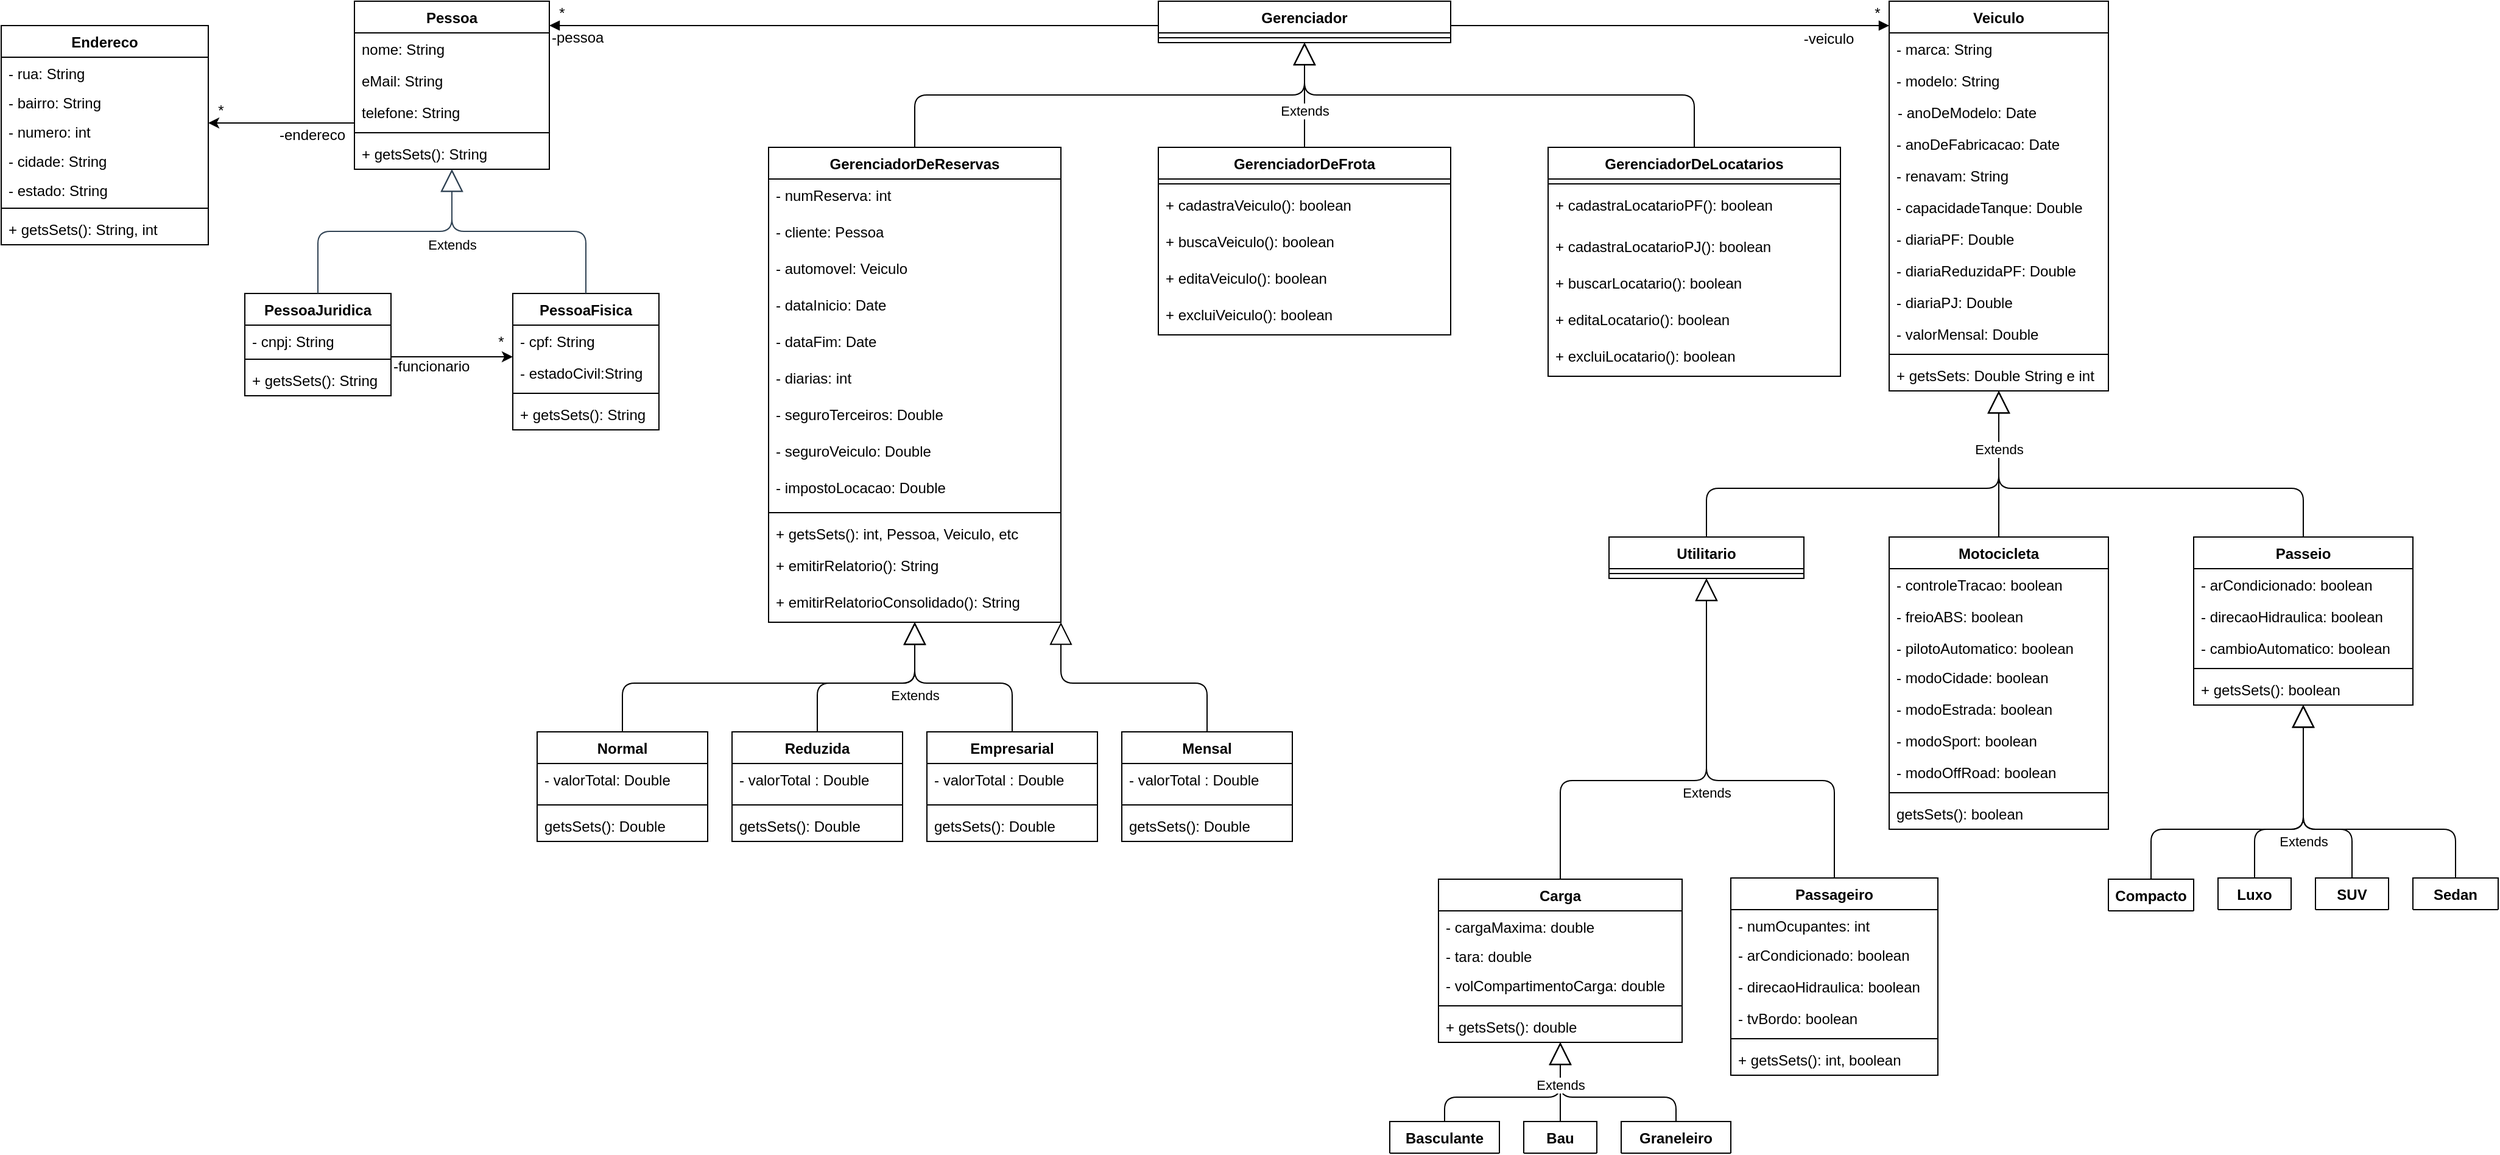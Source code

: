 <mxfile version="17.1.2" type="device"><diagram id="nnaiT76Js4beQE6BB0DB" name="Classes"><mxGraphModel dx="620" dy="867" grid="1" gridSize="10" guides="0" tooltips="1" connect="0" arrows="1" fold="1" page="1" pageScale="1" pageWidth="827" pageHeight="1169" background="none" math="0" shadow="0"><root><mxCell id="0s6im5kLa82wFWgoYyKw-0"/><mxCell id="0s6im5kLa82wFWgoYyKw-1" parent="0s6im5kLa82wFWgoYyKw-0"/><mxCell id="mThWyXauUX6SXv_BF6WW-162" value="Motocicleta" style="swimlane;fontStyle=1;align=center;verticalAlign=top;childLayout=stackLayout;horizontal=1;startSize=26;horizontalStack=0;resizeParent=1;resizeParentMax=0;resizeLast=0;collapsible=1;marginBottom=0;rounded=0;swimlaneFillColor=#FFFFFF;" vertex="1" parent="0s6im5kLa82wFWgoYyKw-1"><mxGeometry x="2960" y="1120" width="180" height="240" as="geometry"/></mxCell><mxCell id="mThWyXauUX6SXv_BF6WW-163" value="- controleTracao: boolean" style="text;strokeColor=none;fillColor=none;align=left;verticalAlign=top;spacingLeft=4;spacingRight=4;overflow=hidden;rotatable=0;points=[[0,0.5],[1,0.5]];portConstraint=eastwest;rounded=0;swimlaneFillColor=#FFFFFF;" vertex="1" parent="mThWyXauUX6SXv_BF6WW-162"><mxGeometry y="26" width="180" height="26" as="geometry"/></mxCell><mxCell id="mThWyXauUX6SXv_BF6WW-164" value="- freioABS: boolean" style="text;strokeColor=none;fillColor=none;align=left;verticalAlign=top;spacingLeft=4;spacingRight=4;overflow=hidden;rotatable=0;points=[[0,0.5],[1,0.5]];portConstraint=eastwest;rounded=0;labelBackgroundColor=none;" vertex="1" parent="mThWyXauUX6SXv_BF6WW-162"><mxGeometry y="52" width="180" height="26" as="geometry"/></mxCell><mxCell id="mThWyXauUX6SXv_BF6WW-165" value="- pilotoAutomatico: boolean" style="text;strokeColor=none;fillColor=none;align=left;verticalAlign=top;spacingLeft=4;spacingRight=4;overflow=hidden;rotatable=0;points=[[0,0.5],[1,0.5]];portConstraint=eastwest;rounded=0;" vertex="1" parent="mThWyXauUX6SXv_BF6WW-162"><mxGeometry y="78" width="180" height="24" as="geometry"/></mxCell><mxCell id="mThWyXauUX6SXv_BF6WW-166" value="- modoCidade: boolean" style="text;strokeColor=none;fillColor=none;align=left;verticalAlign=top;spacingLeft=4;spacingRight=4;overflow=hidden;rotatable=0;points=[[0,0.5],[1,0.5]];portConstraint=eastwest;rounded=0;" vertex="1" parent="mThWyXauUX6SXv_BF6WW-162"><mxGeometry y="102" width="180" height="26" as="geometry"/></mxCell><mxCell id="mThWyXauUX6SXv_BF6WW-167" value="- modoEstrada: boolean" style="text;strokeColor=none;fillColor=none;align=left;verticalAlign=top;spacingLeft=4;spacingRight=4;overflow=hidden;rotatable=0;points=[[0,0.5],[1,0.5]];portConstraint=eastwest;rounded=0;" vertex="1" parent="mThWyXauUX6SXv_BF6WW-162"><mxGeometry y="128" width="180" height="26" as="geometry"/></mxCell><mxCell id="mThWyXauUX6SXv_BF6WW-168" value="- modoSport: boolean" style="text;strokeColor=none;fillColor=none;align=left;verticalAlign=top;spacingLeft=4;spacingRight=4;overflow=hidden;rotatable=0;points=[[0,0.5],[1,0.5]];portConstraint=eastwest;rounded=0;" vertex="1" parent="mThWyXauUX6SXv_BF6WW-162"><mxGeometry y="154" width="180" height="26" as="geometry"/></mxCell><mxCell id="mThWyXauUX6SXv_BF6WW-169" value="- modoOffRoad: boolean" style="text;strokeColor=none;fillColor=none;align=left;verticalAlign=top;spacingLeft=4;spacingRight=4;overflow=hidden;rotatable=0;points=[[0,0.5],[1,0.5]];portConstraint=eastwest;rounded=0;" vertex="1" parent="mThWyXauUX6SXv_BF6WW-162"><mxGeometry y="180" width="180" height="26" as="geometry"/></mxCell><mxCell id="mThWyXauUX6SXv_BF6WW-170" value="" style="line;strokeWidth=1;fillColor=none;align=left;verticalAlign=middle;spacingTop=-1;spacingLeft=3;spacingRight=3;rotatable=0;labelPosition=right;points=[];portConstraint=eastwest;rounded=0;" vertex="1" parent="mThWyXauUX6SXv_BF6WW-162"><mxGeometry y="206" width="180" height="8" as="geometry"/></mxCell><mxCell id="mThWyXauUX6SXv_BF6WW-171" value="getsSets(): boolean&#xA;" style="text;strokeColor=none;fillColor=none;align=left;verticalAlign=top;spacingLeft=4;spacingRight=4;overflow=hidden;rotatable=0;points=[[0,0.5],[1,0.5]];portConstraint=eastwest;rounded=0;" vertex="1" parent="mThWyXauUX6SXv_BF6WW-162"><mxGeometry y="214" width="180" height="26" as="geometry"/></mxCell><mxCell id="mThWyXauUX6SXv_BF6WW-172" value="Passeio" style="swimlane;fontStyle=1;align=center;verticalAlign=top;childLayout=stackLayout;horizontal=1;startSize=26;horizontalStack=0;resizeParent=1;resizeParentMax=0;resizeLast=0;collapsible=1;marginBottom=0;rounded=0;swimlaneFillColor=#FFFFFF;" vertex="1" parent="0s6im5kLa82wFWgoYyKw-1"><mxGeometry x="3210" y="1120" width="180" height="138" as="geometry"/></mxCell><mxCell id="mThWyXauUX6SXv_BF6WW-174" value="- arCondicionado: boolean" style="text;strokeColor=none;fillColor=none;align=left;verticalAlign=top;spacingLeft=4;spacingRight=4;overflow=hidden;rotatable=0;points=[[0,0.5],[1,0.5]];portConstraint=eastwest;rounded=0;" vertex="1" parent="mThWyXauUX6SXv_BF6WW-172"><mxGeometry y="26" width="180" height="26" as="geometry"/></mxCell><mxCell id="mThWyXauUX6SXv_BF6WW-175" value="- direcaoHidraulica: boolean" style="text;strokeColor=none;fillColor=none;align=left;verticalAlign=top;spacingLeft=4;spacingRight=4;overflow=hidden;rotatable=0;points=[[0,0.5],[1,0.5]];portConstraint=eastwest;rounded=0;" vertex="1" parent="mThWyXauUX6SXv_BF6WW-172"><mxGeometry y="52" width="180" height="26" as="geometry"/></mxCell><mxCell id="mThWyXauUX6SXv_BF6WW-176" value="- cambioAutomatico: boolean" style="text;strokeColor=none;fillColor=none;align=left;verticalAlign=top;spacingLeft=4;spacingRight=4;overflow=hidden;rotatable=0;points=[[0,0.5],[1,0.5]];portConstraint=eastwest;rounded=0;" vertex="1" parent="mThWyXauUX6SXv_BF6WW-172"><mxGeometry y="78" width="180" height="26" as="geometry"/></mxCell><mxCell id="mThWyXauUX6SXv_BF6WW-177" value="" style="line;strokeWidth=1;fillColor=none;align=left;verticalAlign=middle;spacingTop=-1;spacingLeft=3;spacingRight=3;rotatable=0;labelPosition=right;points=[];portConstraint=eastwest;rounded=0;" vertex="1" parent="mThWyXauUX6SXv_BF6WW-172"><mxGeometry y="104" width="180" height="8" as="geometry"/></mxCell><mxCell id="mThWyXauUX6SXv_BF6WW-178" value="+ getsSets(): boolean" style="text;strokeColor=none;fillColor=none;align=left;verticalAlign=top;spacingLeft=4;spacingRight=4;overflow=hidden;rotatable=0;points=[[0,0.5],[1,0.5]];portConstraint=eastwest;rounded=0;" vertex="1" parent="mThWyXauUX6SXv_BF6WW-172"><mxGeometry y="112" width="180" height="26" as="geometry"/></mxCell><mxCell id="mThWyXauUX6SXv_BF6WW-179" value="Extends" style="endArrow=block;endSize=16;endFill=0;html=1;edgeStyle=elbowEdgeStyle;elbow=vertical;fontColor=none;noLabel=1;" edge="1" parent="0s6im5kLa82wFWgoYyKw-1" source="mThWyXauUX6SXv_BF6WW-172" target="mThWyXauUX6SXv_BF6WW-222"><mxGeometry y="-25" width="160" relative="1" as="geometry"><mxPoint x="3220" y="674" as="sourcePoint"/><mxPoint x="3235" y="1020" as="targetPoint"/><mxPoint as="offset"/><Array as="points"><mxPoint x="3050" y="1080"/><mxPoint x="3050" y="1160"/><mxPoint x="3170" y="1060"/></Array></mxGeometry></mxCell><mxCell id="mThWyXauUX6SXv_BF6WW-180" value="Utilitario" style="swimlane;fontStyle=1;align=center;verticalAlign=top;childLayout=stackLayout;horizontal=1;startSize=26;horizontalStack=0;resizeParent=1;resizeParentMax=0;resizeLast=0;collapsible=1;marginBottom=0;rounded=0;swimlaneFillColor=#FFFFFF;" vertex="1" parent="0s6im5kLa82wFWgoYyKw-1"><mxGeometry x="2730" y="1120" width="160" height="34" as="geometry"/></mxCell><mxCell id="mThWyXauUX6SXv_BF6WW-181" value="" style="line;strokeWidth=1;align=left;verticalAlign=middle;spacingTop=-1;spacingLeft=3;spacingRight=3;rotatable=0;labelPosition=right;points=[];portConstraint=eastwest;rounded=0;" vertex="1" parent="mThWyXauUX6SXv_BF6WW-180"><mxGeometry y="26" width="160" height="8" as="geometry"/></mxCell><mxCell id="mThWyXauUX6SXv_BF6WW-183" value="Extends" style="endArrow=block;endSize=16;endFill=0;html=1;rounded=1;edgeStyle=orthogonalEdgeStyle;fontColor=none;noLabel=1;" edge="1" parent="0s6im5kLa82wFWgoYyKw-1" source="mThWyXauUX6SXv_BF6WW-180" target="mThWyXauUX6SXv_BF6WW-222"><mxGeometry x="0.021" width="160" relative="1" as="geometry"><mxPoint x="2913.941" y="911" as="sourcePoint"/><mxPoint x="2905" y="1000" as="targetPoint"/><mxPoint x="-1" as="offset"/><Array as="points"><mxPoint x="2810" y="1080"/><mxPoint x="3050" y="1080"/></Array></mxGeometry></mxCell><mxCell id="mThWyXauUX6SXv_BF6WW-184" value="Extends" style="endArrow=block;endSize=16;endFill=0;html=1;rounded=1;edgeStyle=elbowEdgeStyle;elbow=vertical;" edge="1" parent="0s6im5kLa82wFWgoYyKw-1" source="mThWyXauUX6SXv_BF6WW-185" target="mThWyXauUX6SXv_BF6WW-180"><mxGeometry x="0.054" y="-10" width="160" relative="1" as="geometry"><mxPoint x="2956.965" y="1151" as="sourcePoint"/><mxPoint x="2927.535" y="1102" as="targetPoint"/><Array as="points"><mxPoint x="2810" y="1320"/></Array><mxPoint x="-10" y="10" as="offset"/></mxGeometry></mxCell><mxCell id="mThWyXauUX6SXv_BF6WW-185" value="Passageiro" style="swimlane;fontStyle=1;align=center;verticalAlign=top;childLayout=stackLayout;horizontal=1;startSize=26;horizontalStack=0;resizeParent=1;resizeParentMax=0;resizeLast=0;collapsible=1;marginBottom=0;rounded=0;swimlaneFillColor=default;" vertex="1" parent="0s6im5kLa82wFWgoYyKw-1"><mxGeometry x="2830" y="1400" width="170" height="162" as="geometry"/></mxCell><mxCell id="mThWyXauUX6SXv_BF6WW-186" value="- numOcupantes: int" style="text;align=left;verticalAlign=top;spacingLeft=4;spacingRight=4;overflow=hidden;rotatable=0;points=[[0,0.5],[1,0.5]];portConstraint=eastwest;rounded=0;" vertex="1" parent="mThWyXauUX6SXv_BF6WW-185"><mxGeometry y="26" width="170" height="24" as="geometry"/></mxCell><mxCell id="mThWyXauUX6SXv_BF6WW-187" value="- arCondicionado: boolean" style="text;align=left;verticalAlign=top;spacingLeft=4;spacingRight=4;overflow=hidden;rotatable=0;points=[[0,0.5],[1,0.5]];portConstraint=eastwest;rounded=0;" vertex="1" parent="mThWyXauUX6SXv_BF6WW-185"><mxGeometry y="50" width="170" height="26" as="geometry"/></mxCell><mxCell id="mThWyXauUX6SXv_BF6WW-188" value="- direcaoHidraulica: boolean" style="text;align=left;verticalAlign=top;spacingLeft=4;spacingRight=4;overflow=hidden;rotatable=0;points=[[0,0.5],[1,0.5]];portConstraint=eastwest;rounded=0;" vertex="1" parent="mThWyXauUX6SXv_BF6WW-185"><mxGeometry y="76" width="170" height="26" as="geometry"/></mxCell><mxCell id="mThWyXauUX6SXv_BF6WW-189" value="- tvBordo: boolean" style="text;align=left;verticalAlign=top;spacingLeft=4;spacingRight=4;overflow=hidden;rotatable=0;points=[[0,0.5],[1,0.5]];portConstraint=eastwest;container=0;rounded=0;" vertex="1" parent="mThWyXauUX6SXv_BF6WW-185"><mxGeometry y="102" width="170" height="26" as="geometry"/></mxCell><mxCell id="mThWyXauUX6SXv_BF6WW-190" value="" style="line;strokeWidth=1;align=left;verticalAlign=middle;spacingTop=-1;spacingLeft=3;spacingRight=3;rotatable=0;labelPosition=right;points=[];portConstraint=eastwest;rounded=0;" vertex="1" parent="mThWyXauUX6SXv_BF6WW-185"><mxGeometry y="128" width="170" height="8" as="geometry"/></mxCell><mxCell id="mThWyXauUX6SXv_BF6WW-191" value="+ getsSets(): int, boolean&#xA;" style="text;strokeColor=none;fillColor=none;align=left;verticalAlign=top;spacingLeft=4;spacingRight=4;overflow=hidden;rotatable=0;points=[[0,0.5],[1,0.5]];portConstraint=eastwest;rounded=0;" vertex="1" parent="mThWyXauUX6SXv_BF6WW-185"><mxGeometry y="136" width="170" height="26" as="geometry"/></mxCell><mxCell id="mThWyXauUX6SXv_BF6WW-192" value="Carga" style="swimlane;fontStyle=1;align=center;verticalAlign=top;childLayout=stackLayout;horizontal=1;startSize=26;horizontalStack=0;resizeParent=1;resizeParentMax=0;resizeLast=0;collapsible=1;marginBottom=0;rounded=0;swimlaneFillColor=default;" vertex="1" parent="0s6im5kLa82wFWgoYyKw-1"><mxGeometry x="2590" y="1401" width="200" height="134" as="geometry"/></mxCell><mxCell id="mThWyXauUX6SXv_BF6WW-193" value="- cargaMaxima: double" style="text;align=left;verticalAlign=top;spacingLeft=4;spacingRight=4;overflow=hidden;rotatable=0;points=[[0,0.5],[1,0.5]];portConstraint=eastwest;rounded=0;" vertex="1" parent="mThWyXauUX6SXv_BF6WW-192"><mxGeometry y="26" width="200" height="24" as="geometry"/></mxCell><mxCell id="mThWyXauUX6SXv_BF6WW-194" value="- tara: double" style="text;align=left;verticalAlign=top;spacingLeft=4;spacingRight=4;overflow=hidden;rotatable=0;points=[[0,0.5],[1,0.5]];portConstraint=eastwest;rounded=0;" vertex="1" parent="mThWyXauUX6SXv_BF6WW-192"><mxGeometry y="50" width="200" height="24" as="geometry"/></mxCell><mxCell id="mThWyXauUX6SXv_BF6WW-195" value="- volCompartimentoCarga: double" style="text;align=left;verticalAlign=top;spacingLeft=4;spacingRight=4;overflow=hidden;rotatable=0;points=[[0,0.5],[1,0.5]];portConstraint=eastwest;rounded=0;" vertex="1" parent="mThWyXauUX6SXv_BF6WW-192"><mxGeometry y="74" width="200" height="26" as="geometry"/></mxCell><mxCell id="mThWyXauUX6SXv_BF6WW-196" value="" style="line;strokeWidth=1;align=left;verticalAlign=middle;spacingTop=-1;spacingLeft=3;spacingRight=3;rotatable=0;labelPosition=right;points=[];portConstraint=eastwest;rounded=0;" vertex="1" parent="mThWyXauUX6SXv_BF6WW-192"><mxGeometry y="100" width="200" height="8" as="geometry"/></mxCell><mxCell id="mThWyXauUX6SXv_BF6WW-197" value="+ getsSets(): double" style="text;strokeColor=none;fillColor=none;align=left;verticalAlign=top;spacingLeft=4;spacingRight=4;overflow=hidden;rotatable=0;points=[[0,0.5],[1,0.5]];portConstraint=eastwest;rounded=0;" vertex="1" parent="mThWyXauUX6SXv_BF6WW-192"><mxGeometry y="108" width="200" height="26" as="geometry"/></mxCell><mxCell id="mThWyXauUX6SXv_BF6WW-198" value="Extends" style="endArrow=block;endSize=16;endFill=0;html=1;rounded=1;edgeStyle=orthogonalEdgeStyle;" edge="1" parent="0s6im5kLa82wFWgoYyKw-1" source="mThWyXauUX6SXv_BF6WW-162" target="mThWyXauUX6SXv_BF6WW-222"><mxGeometry x="0.2" width="160" relative="1" as="geometry"><mxPoint x="3050" y="1110" as="sourcePoint"/><mxPoint x="3235" y="1020" as="targetPoint"/><mxPoint as="offset"/><Array as="points"/></mxGeometry></mxCell><mxCell id="mThWyXauUX6SXv_BF6WW-199" value="Extends" style="endArrow=block;endSize=16;endFill=0;html=1;rounded=1;edgeStyle=elbowEdgeStyle;elbow=vertical;jumpStyle=none;fontColor=none;noLabel=1;" edge="1" parent="0s6im5kLa82wFWgoYyKw-1" source="mThWyXauUX6SXv_BF6WW-192" target="mThWyXauUX6SXv_BF6WW-180"><mxGeometry x="-0.274" width="160" relative="1" as="geometry"><mxPoint x="2820" y="1370" as="sourcePoint"/><mxPoint x="2915" y="1194" as="targetPoint"/><Array as="points"><mxPoint x="2810" y="1320"/></Array><mxPoint as="offset"/></mxGeometry></mxCell><mxCell id="mThWyXauUX6SXv_BF6WW-200" value="Luxo" style="swimlane;fontStyle=1;align=center;verticalAlign=top;childLayout=stackLayout;horizontal=1;startSize=26;horizontalStack=0;resizeParent=1;resizeParentMax=0;resizeLast=0;collapsible=1;marginBottom=0;rounded=0;swimlaneFillColor=default;" vertex="1" collapsed="1" parent="0s6im5kLa82wFWgoYyKw-1"><mxGeometry x="3230" y="1400" width="60" height="26" as="geometry"><mxRectangle x="180" y="680" width="60" height="34" as="alternateBounds"/></mxGeometry></mxCell><mxCell id="mThWyXauUX6SXv_BF6WW-201" value="" style="line;strokeWidth=1;align=left;verticalAlign=middle;spacingTop=-1;spacingLeft=3;spacingRight=3;rotatable=0;labelPosition=right;points=[];portConstraint=eastwest;rounded=0;" vertex="1" parent="mThWyXauUX6SXv_BF6WW-200"><mxGeometry y="26" width="60" height="8" as="geometry"/></mxCell><mxCell id="mThWyXauUX6SXv_BF6WW-202" value="Compacto" style="swimlane;fontStyle=1;align=center;verticalAlign=top;childLayout=stackLayout;horizontal=1;startSize=26;horizontalStack=0;resizeParent=1;resizeParentMax=0;resizeLast=0;collapsible=1;marginBottom=0;rounded=0;swimlaneFillColor=default;" vertex="1" collapsed="1" parent="0s6im5kLa82wFWgoYyKw-1"><mxGeometry x="3140" y="1401" width="70" height="26" as="geometry"><mxRectangle x="90" y="681" width="70" height="34" as="alternateBounds"/></mxGeometry></mxCell><mxCell id="mThWyXauUX6SXv_BF6WW-203" value="" style="line;strokeWidth=1;align=left;verticalAlign=middle;spacingTop=-1;spacingLeft=3;spacingRight=3;rotatable=0;labelPosition=right;points=[];portConstraint=eastwest;rounded=0;" vertex="1" parent="mThWyXauUX6SXv_BF6WW-202"><mxGeometry y="26" width="70" height="8" as="geometry"/></mxCell><mxCell id="mThWyXauUX6SXv_BF6WW-204" value="SUV" style="swimlane;fontStyle=1;align=center;verticalAlign=top;childLayout=stackLayout;horizontal=1;startSize=26;horizontalStack=0;resizeParent=1;resizeParentMax=0;resizeLast=0;collapsible=1;marginBottom=0;rounded=0;swimlaneFillColor=default;" vertex="1" collapsed="1" parent="0s6im5kLa82wFWgoYyKw-1"><mxGeometry x="3310" y="1400" width="60" height="26" as="geometry"><mxRectangle x="260" y="680" width="60" height="34" as="alternateBounds"/></mxGeometry></mxCell><mxCell id="mThWyXauUX6SXv_BF6WW-205" value="" style="line;strokeWidth=1;align=left;verticalAlign=middle;spacingTop=-1;spacingLeft=3;spacingRight=3;rotatable=0;labelPosition=right;points=[];portConstraint=eastwest;rounded=0;" vertex="1" parent="mThWyXauUX6SXv_BF6WW-204"><mxGeometry y="26" width="60" height="8" as="geometry"/></mxCell><mxCell id="mThWyXauUX6SXv_BF6WW-206" value="Sedan" style="swimlane;fontStyle=1;align=center;verticalAlign=top;childLayout=stackLayout;horizontal=1;startSize=26;horizontalStack=0;resizeParent=1;resizeParentMax=0;resizeLast=0;collapsible=1;marginBottom=0;rounded=0;swimlaneFillColor=default;" vertex="1" collapsed="1" parent="0s6im5kLa82wFWgoYyKw-1"><mxGeometry x="3390" y="1400" width="70" height="26" as="geometry"><mxRectangle x="340" y="680" width="70" height="34" as="alternateBounds"/></mxGeometry></mxCell><mxCell id="mThWyXauUX6SXv_BF6WW-207" value="" style="line;strokeWidth=1;align=left;verticalAlign=middle;spacingTop=-1;spacingLeft=3;spacingRight=3;rotatable=0;labelPosition=right;points=[];portConstraint=eastwest;rounded=0;" vertex="1" parent="mThWyXauUX6SXv_BF6WW-206"><mxGeometry y="26" width="70" height="8" as="geometry"/></mxCell><mxCell id="mThWyXauUX6SXv_BF6WW-208" value="Extends" style="endArrow=block;endSize=16;endFill=0;html=1;rounded=1;edgeStyle=elbowEdgeStyle;elbow=vertical;fontColor=none;noLabel=1;" edge="1" parent="0s6im5kLa82wFWgoYyKw-1" source="mThWyXauUX6SXv_BF6WW-202" target="mThWyXauUX6SXv_BF6WW-172"><mxGeometry x="-0.085" width="160" relative="1" as="geometry"><mxPoint x="3510" y="1390" as="sourcePoint"/><mxPoint x="3510" y="1210" as="targetPoint"/><Array as="points"><mxPoint x="3300" y="1360"/><mxPoint x="3300" y="1320"/></Array><mxPoint as="offset"/></mxGeometry></mxCell><mxCell id="mThWyXauUX6SXv_BF6WW-209" value="Extends" style="endArrow=block;endSize=16;endFill=0;html=1;rounded=1;edgeStyle=elbowEdgeStyle;elbow=vertical;shadow=0;sketch=0;" edge="1" parent="0s6im5kLa82wFWgoYyKw-1" source="mThWyXauUX6SXv_BF6WW-206" target="mThWyXauUX6SXv_BF6WW-172"><mxGeometry x="0.236" y="-10" width="160" relative="1" as="geometry"><mxPoint x="3595" y="1323" as="sourcePoint"/><mxPoint x="3470" y="1260" as="targetPoint"/><Array as="points"><mxPoint x="3300" y="1360"/><mxPoint x="3425" y="1320"/><mxPoint x="3400" y="1320"/></Array><mxPoint x="-10" y="10" as="offset"/></mxGeometry></mxCell><mxCell id="mThWyXauUX6SXv_BF6WW-210" value="Extends" style="endArrow=block;endSize=16;endFill=0;html=1;rounded=1;edgeStyle=elbowEdgeStyle;elbow=vertical;fontColor=none;noLabel=1;" edge="1" parent="0s6im5kLa82wFWgoYyKw-1" source="mThWyXauUX6SXv_BF6WW-204" target="mThWyXauUX6SXv_BF6WW-172"><mxGeometry x="-0.02" width="160" relative="1" as="geometry"><mxPoint x="3435" y="1360" as="sourcePoint"/><mxPoint x="3310" y="1298" as="targetPoint"/><Array as="points"><mxPoint x="3300" y="1360"/><mxPoint x="3300" y="1320"/><mxPoint x="3410" y="1330"/></Array><mxPoint as="offset"/></mxGeometry></mxCell><mxCell id="mThWyXauUX6SXv_BF6WW-211" value="Extends" style="endArrow=block;endSize=16;endFill=0;html=1;rounded=1;edgeStyle=elbowEdgeStyle;elbow=vertical;fontColor=none;noLabel=1;" edge="1" parent="0s6im5kLa82wFWgoYyKw-1" source="mThWyXauUX6SXv_BF6WW-200" target="mThWyXauUX6SXv_BF6WW-172"><mxGeometry x="-0.02" width="160" relative="1" as="geometry"><mxPoint x="3260" y="1352" as="sourcePoint"/><mxPoint x="3300" y="1290" as="targetPoint"/><Array as="points"><mxPoint x="3300" y="1360"/><mxPoint x="3300" y="1320"/></Array><mxPoint as="offset"/></mxGeometry></mxCell><mxCell id="mThWyXauUX6SXv_BF6WW-212" value="Bau" style="swimlane;fontStyle=1;align=center;verticalAlign=top;childLayout=stackLayout;horizontal=1;startSize=26;horizontalStack=0;resizeParent=1;resizeParentMax=0;resizeLast=0;collapsible=1;marginBottom=0;rounded=0;swimlaneFillColor=default;" vertex="1" collapsed="1" parent="0s6im5kLa82wFWgoYyKw-1"><mxGeometry x="2660" y="1600" width="60" height="26" as="geometry"><mxRectangle x="-390" y="880" width="60" height="34" as="alternateBounds"/></mxGeometry></mxCell><mxCell id="mThWyXauUX6SXv_BF6WW-213" value="" style="line;strokeWidth=1;align=left;verticalAlign=middle;spacingTop=-1;spacingLeft=3;spacingRight=3;rotatable=0;labelPosition=right;points=[];portConstraint=eastwest;rounded=0;" vertex="1" parent="mThWyXauUX6SXv_BF6WW-212"><mxGeometry y="26" width="60" height="8" as="geometry"/></mxCell><mxCell id="mThWyXauUX6SXv_BF6WW-214" value="Graneleiro" style="swimlane;fontStyle=1;align=center;verticalAlign=top;childLayout=stackLayout;horizontal=1;startSize=26;horizontalStack=0;resizeParent=1;resizeParentMax=0;resizeLast=0;collapsible=1;marginBottom=0;rounded=0;swimlaneFillColor=default;" vertex="1" collapsed="1" parent="0s6im5kLa82wFWgoYyKw-1"><mxGeometry x="2740" y="1600" width="90" height="26" as="geometry"><mxRectangle x="-310" y="880" width="90" height="34" as="alternateBounds"/></mxGeometry></mxCell><mxCell id="mThWyXauUX6SXv_BF6WW-215" value="" style="line;strokeWidth=1;align=left;verticalAlign=middle;spacingTop=-1;spacingLeft=3;spacingRight=3;rotatable=0;labelPosition=right;points=[];portConstraint=eastwest;rounded=0;" vertex="1" parent="mThWyXauUX6SXv_BF6WW-214"><mxGeometry y="26" width="90" height="8" as="geometry"/></mxCell><mxCell id="mThWyXauUX6SXv_BF6WW-216" value="Basculante" style="swimlane;fontStyle=1;align=center;verticalAlign=top;childLayout=stackLayout;horizontal=1;startSize=26;horizontalStack=0;resizeParent=1;resizeParentMax=0;resizeLast=0;collapsible=1;marginBottom=0;rounded=0;swimlaneFillColor=default;" vertex="1" collapsed="1" parent="0s6im5kLa82wFWgoYyKw-1"><mxGeometry x="2550" y="1600" width="90" height="26" as="geometry"><mxRectangle x="-460" y="1040" width="100" height="34" as="alternateBounds"/></mxGeometry></mxCell><mxCell id="mThWyXauUX6SXv_BF6WW-217" value="" style="line;strokeWidth=1;align=left;verticalAlign=middle;spacingTop=-1;spacingLeft=3;spacingRight=3;rotatable=0;labelPosition=right;points=[];portConstraint=eastwest;rounded=0;" vertex="1" parent="mThWyXauUX6SXv_BF6WW-216"><mxGeometry y="26" width="100" height="8" as="geometry"/></mxCell><mxCell id="mThWyXauUX6SXv_BF6WW-218" value="Extends" style="endArrow=block;endSize=16;endFill=0;html=1;rounded=1;edgeStyle=elbowEdgeStyle;elbow=vertical;fontColor=none;noLabel=1;" edge="1" parent="0s6im5kLa82wFWgoYyKw-1" source="mThWyXauUX6SXv_BF6WW-216" target="mThWyXauUX6SXv_BF6WW-192"><mxGeometry x="-0.085" width="160" relative="1" as="geometry"><mxPoint x="2590" y="1629" as="sourcePoint"/><mxPoint x="2710" y="1537" as="targetPoint"/><Array as="points"><mxPoint x="2690" y="1580"/><mxPoint x="2690" y="1560"/><mxPoint x="2715" y="1588"/></Array><mxPoint as="offset"/></mxGeometry></mxCell><mxCell id="mThWyXauUX6SXv_BF6WW-219" value="Extends" style="endArrow=block;endSize=16;endFill=0;html=1;rounded=1;edgeStyle=elbowEdgeStyle;elbow=vertical;fontColor=none;noLabel=1;" edge="1" parent="0s6im5kLa82wFWgoYyKw-1" source="mThWyXauUX6SXv_BF6WW-214" target="mThWyXauUX6SXv_BF6WW-192"><mxGeometry x="-0.085" width="160" relative="1" as="geometry"><mxPoint x="2700" y="1610" as="sourcePoint"/><mxPoint x="2605" y="1547" as="targetPoint"/><Array as="points"><mxPoint x="2690" y="1580"/><mxPoint x="2690" y="1560"/><mxPoint x="2580" y="1598"/></Array><mxPoint as="offset"/></mxGeometry></mxCell><mxCell id="mThWyXauUX6SXv_BF6WW-220" value="Extends" style="endArrow=block;endSize=16;endFill=0;html=1;rounded=1;edgeStyle=elbowEdgeStyle;elbow=vertical;fontColor=default;" edge="1" parent="0s6im5kLa82wFWgoYyKw-1" source="mThWyXauUX6SXv_BF6WW-212" target="mThWyXauUX6SXv_BF6WW-192"><mxGeometry x="-0.077" width="160" relative="1" as="geometry"><mxPoint x="2795" y="1610" as="sourcePoint"/><mxPoint x="2700" y="1547" as="targetPoint"/><Array as="points"><mxPoint x="2690" y="1580"/><mxPoint x="2590" y="1608"/></Array><mxPoint as="offset"/></mxGeometry></mxCell><mxCell id="mThWyXauUX6SXv_BF6WW-221" value="" style="group" vertex="1" connectable="0" parent="0s6im5kLa82wFWgoYyKw-1"><mxGeometry x="2960" y="680" width="180" height="320" as="geometry"/></mxCell><mxCell id="mThWyXauUX6SXv_BF6WW-222" value="Veiculo" style="swimlane;fontStyle=1;align=center;verticalAlign=top;childLayout=stackLayout;horizontal=1;startSize=26;horizontalStack=0;resizeParent=1;resizeParentMax=0;resizeLast=0;collapsible=1;marginBottom=0;rounded=0;labelBackgroundColor=default;swimlaneFillColor=#FFFFFF;container=0;" vertex="1" parent="mThWyXauUX6SXv_BF6WW-221"><mxGeometry width="180" height="320" as="geometry"/></mxCell><mxCell id="mThWyXauUX6SXv_BF6WW-223" value="- marca: String" style="text;strokeColor=none;fillColor=none;align=left;verticalAlign=top;spacingLeft=4;spacingRight=4;overflow=hidden;rotatable=0;points=[[0,0.5],[1,0.5]];portConstraint=eastwest;rounded=0;labelBackgroundColor=default;swimlaneFillColor=#FFFFFF;" vertex="1" parent="mThWyXauUX6SXv_BF6WW-221"><mxGeometry y="26" width="180" height="26" as="geometry"/></mxCell><mxCell id="mThWyXauUX6SXv_BF6WW-224" value="- modelo: String" style="text;strokeColor=none;fillColor=none;align=left;verticalAlign=top;spacingLeft=4;spacingRight=4;overflow=hidden;rotatable=0;points=[[0,0.5],[1,0.5]];portConstraint=eastwest;rounded=0;labelBackgroundColor=default;swimlaneFillColor=#FFFFFF;" vertex="1" parent="mThWyXauUX6SXv_BF6WW-221"><mxGeometry y="52" width="180" height="26" as="geometry"/></mxCell><mxCell id="mThWyXauUX6SXv_BF6WW-225" value="- anoDeModelo: Date" style="text;strokeColor=none;fillColor=none;align=left;verticalAlign=top;spacingLeft=4;spacingRight=4;overflow=hidden;rotatable=0;points=[[0,0.5],[1,0.5]];portConstraint=eastwest;rounded=0;labelBackgroundColor=default;swimlaneFillColor=#FFFFFF;" vertex="1" parent="mThWyXauUX6SXv_BF6WW-221"><mxGeometry x="1" y="78" width="180" height="26" as="geometry"/></mxCell><mxCell id="mThWyXauUX6SXv_BF6WW-226" value="- anoDeFabricacao: Date" style="text;strokeColor=none;fillColor=none;align=left;verticalAlign=top;spacingLeft=4;spacingRight=4;overflow=hidden;rotatable=0;points=[[0,0.5],[1,0.5]];portConstraint=eastwest;rounded=0;labelBackgroundColor=default;swimlaneFillColor=#FFFFFF;" vertex="1" parent="mThWyXauUX6SXv_BF6WW-221"><mxGeometry y="104" width="180" height="26" as="geometry"/></mxCell><mxCell id="mThWyXauUX6SXv_BF6WW-227" value="- renavam: String" style="text;strokeColor=none;fillColor=none;align=left;verticalAlign=top;spacingLeft=4;spacingRight=4;overflow=hidden;rotatable=0;points=[[0,0.5],[1,0.5]];portConstraint=eastwest;rounded=0;labelBackgroundColor=default;swimlaneFillColor=#FFFFFF;" vertex="1" parent="mThWyXauUX6SXv_BF6WW-221"><mxGeometry y="130" width="180" height="26" as="geometry"/></mxCell><mxCell id="mThWyXauUX6SXv_BF6WW-228" value="- capacidadeTanque: Double" style="text;strokeColor=none;fillColor=none;align=left;verticalAlign=top;spacingLeft=4;spacingRight=4;overflow=hidden;rotatable=0;points=[[0,0.5],[1,0.5]];portConstraint=eastwest;rounded=0;labelBackgroundColor=default;swimlaneFillColor=#FFFFFF;" vertex="1" parent="mThWyXauUX6SXv_BF6WW-221"><mxGeometry y="156" width="180" height="26" as="geometry"/></mxCell><mxCell id="mThWyXauUX6SXv_BF6WW-229" value="- diariaPF: Double" style="text;strokeColor=none;fillColor=none;align=left;verticalAlign=top;spacingLeft=4;spacingRight=4;overflow=hidden;rotatable=0;points=[[0,0.5],[1,0.5]];portConstraint=eastwest;rounded=0;labelBackgroundColor=default;swimlaneFillColor=#FFFFFF;" vertex="1" parent="mThWyXauUX6SXv_BF6WW-221"><mxGeometry y="182" width="180" height="26" as="geometry"/></mxCell><mxCell id="mThWyXauUX6SXv_BF6WW-230" value="- diariaReduzidaPF: Double" style="text;strokeColor=none;fillColor=none;align=left;verticalAlign=top;spacingLeft=4;spacingRight=4;overflow=hidden;rotatable=0;points=[[0,0.5],[1,0.5]];portConstraint=eastwest;rounded=0;labelBackgroundColor=default;swimlaneFillColor=#FFFFFF;" vertex="1" parent="mThWyXauUX6SXv_BF6WW-221"><mxGeometry y="208" width="180" height="26" as="geometry"/></mxCell><mxCell id="mThWyXauUX6SXv_BF6WW-231" value="- diariaPJ: Double" style="text;strokeColor=none;fillColor=none;align=left;verticalAlign=top;spacingLeft=4;spacingRight=4;overflow=hidden;rotatable=0;points=[[0,0.5],[1,0.5]];portConstraint=eastwest;rounded=0;labelBackgroundColor=default;swimlaneFillColor=#FFFFFF;" vertex="1" parent="mThWyXauUX6SXv_BF6WW-221"><mxGeometry y="234" width="180" height="26" as="geometry"/></mxCell><mxCell id="mThWyXauUX6SXv_BF6WW-232" value="- valorMensal: Double" style="text;strokeColor=none;fillColor=none;align=left;verticalAlign=top;spacingLeft=4;spacingRight=4;overflow=hidden;rotatable=0;points=[[0,0.5],[1,0.5]];portConstraint=eastwest;rounded=0;labelBackgroundColor=default;swimlaneFillColor=#FFFFFF;" vertex="1" parent="mThWyXauUX6SXv_BF6WW-221"><mxGeometry y="260" width="180" height="26" as="geometry"/></mxCell><mxCell id="mThWyXauUX6SXv_BF6WW-233" value="" style="line;strokeWidth=1;fillColor=none;align=left;verticalAlign=middle;spacingTop=-1;spacingLeft=3;spacingRight=3;rotatable=0;labelPosition=right;points=[];portConstraint=eastwest;rounded=0;labelBackgroundColor=default;swimlaneFillColor=#FFFFFF;" vertex="1" parent="mThWyXauUX6SXv_BF6WW-221"><mxGeometry y="286" width="180" height="8" as="geometry"/></mxCell><mxCell id="mThWyXauUX6SXv_BF6WW-234" value="+ getsSets: Double String e int" style="text;strokeColor=none;fillColor=none;align=left;verticalAlign=top;spacingLeft=4;spacingRight=4;overflow=hidden;rotatable=0;points=[[0,0.5],[1,0.5]];portConstraint=eastwest;rounded=0;labelBackgroundColor=default;swimlaneFillColor=#FFFFFF;" vertex="1" parent="mThWyXauUX6SXv_BF6WW-221"><mxGeometry y="294" width="180" height="26" as="geometry"/></mxCell><mxCell id="mThWyXauUX6SXv_BF6WW-235" value="Pessoa" style="swimlane;fontStyle=1;align=center;verticalAlign=top;childLayout=stackLayout;horizontal=1;startSize=26;horizontalStack=0;resizeParent=1;resizeParentMax=0;resizeLast=0;collapsible=1;marginBottom=0;rounded=0;swimlaneFillColor=default;" vertex="1" parent="0s6im5kLa82wFWgoYyKw-1"><mxGeometry x="1700" y="680" width="160" height="138" as="geometry"/></mxCell><mxCell id="mThWyXauUX6SXv_BF6WW-236" value="nome: String" style="text;strokeColor=none;fillColor=none;align=left;verticalAlign=top;spacingLeft=4;spacingRight=4;overflow=hidden;rotatable=0;points=[[0,0.5],[1,0.5]];portConstraint=eastwest;rounded=0;" vertex="1" parent="mThWyXauUX6SXv_BF6WW-235"><mxGeometry y="26" width="160" height="26" as="geometry"/></mxCell><mxCell id="mThWyXauUX6SXv_BF6WW-237" value="eMail: String" style="text;strokeColor=none;fillColor=none;align=left;verticalAlign=top;spacingLeft=4;spacingRight=4;overflow=hidden;rotatable=0;points=[[0,0.5],[1,0.5]];portConstraint=eastwest;rounded=0;" vertex="1" parent="mThWyXauUX6SXv_BF6WW-235"><mxGeometry y="52" width="160" height="26" as="geometry"/></mxCell><mxCell id="mThWyXauUX6SXv_BF6WW-238" value="telefone: String" style="text;strokeColor=none;fillColor=none;align=left;verticalAlign=top;spacingLeft=4;spacingRight=4;overflow=hidden;rotatable=0;points=[[0,0.5],[1,0.5]];portConstraint=eastwest;rounded=0;" vertex="1" parent="mThWyXauUX6SXv_BF6WW-235"><mxGeometry y="78" width="160" height="26" as="geometry"/></mxCell><mxCell id="mThWyXauUX6SXv_BF6WW-239" value="" style="line;strokeWidth=1;fillColor=none;align=left;verticalAlign=middle;spacingTop=-1;spacingLeft=3;spacingRight=3;rotatable=0;labelPosition=right;points=[];portConstraint=eastwest;rounded=0;" vertex="1" parent="mThWyXauUX6SXv_BF6WW-235"><mxGeometry y="104" width="160" height="8" as="geometry"/></mxCell><mxCell id="mThWyXauUX6SXv_BF6WW-240" value="+ getsSets(): String" style="text;strokeColor=none;fillColor=none;align=left;verticalAlign=top;spacingLeft=4;spacingRight=4;overflow=hidden;rotatable=0;points=[[0,0.5],[1,0.5]];portConstraint=eastwest;rounded=0;" vertex="1" parent="mThWyXauUX6SXv_BF6WW-235"><mxGeometry y="112" width="160" height="26" as="geometry"/></mxCell><mxCell id="mThWyXauUX6SXv_BF6WW-241" value="PessoaFisica" style="swimlane;fontStyle=1;align=center;verticalAlign=top;childLayout=stackLayout;horizontal=1;startSize=26;horizontalStack=0;resizeParent=1;resizeParentMax=0;resizeLast=0;collapsible=1;marginBottom=0;rounded=0;swimlaneFillColor=default;" vertex="1" parent="0s6im5kLa82wFWgoYyKw-1"><mxGeometry x="1830" y="920" width="120" height="112" as="geometry"/></mxCell><mxCell id="mThWyXauUX6SXv_BF6WW-242" value="- cpf: String" style="text;strokeColor=none;fillColor=none;align=left;verticalAlign=top;spacingLeft=4;spacingRight=4;overflow=hidden;rotatable=0;points=[[0,0.5],[1,0.5]];portConstraint=eastwest;rounded=0;" vertex="1" parent="mThWyXauUX6SXv_BF6WW-241"><mxGeometry y="26" width="120" height="26" as="geometry"/></mxCell><mxCell id="mThWyXauUX6SXv_BF6WW-243" value="- estadoCivil:String" style="text;strokeColor=none;fillColor=none;align=left;verticalAlign=top;spacingLeft=4;spacingRight=4;overflow=hidden;rotatable=0;points=[[0,0.5],[1,0.5]];portConstraint=eastwest;rounded=0;" vertex="1" parent="mThWyXauUX6SXv_BF6WW-241"><mxGeometry y="52" width="120" height="26" as="geometry"/></mxCell><mxCell id="mThWyXauUX6SXv_BF6WW-244" value="" style="line;strokeWidth=1;fillColor=none;align=left;verticalAlign=middle;spacingTop=-1;spacingLeft=3;spacingRight=3;rotatable=0;labelPosition=right;points=[];portConstraint=eastwest;rounded=0;" vertex="1" parent="mThWyXauUX6SXv_BF6WW-241"><mxGeometry y="78" width="120" height="8" as="geometry"/></mxCell><mxCell id="mThWyXauUX6SXv_BF6WW-245" value="+ getsSets(): String" style="text;strokeColor=none;fillColor=none;align=left;verticalAlign=top;spacingLeft=4;spacingRight=4;overflow=hidden;rotatable=0;points=[[0,0.5],[1,0.5]];portConstraint=eastwest;rounded=0;" vertex="1" parent="mThWyXauUX6SXv_BF6WW-241"><mxGeometry y="86" width="120" height="26" as="geometry"/></mxCell><mxCell id="mThWyXauUX6SXv_BF6WW-246" value="PessoaJuridica" style="swimlane;fontStyle=1;align=center;verticalAlign=top;childLayout=stackLayout;horizontal=1;startSize=26;horizontalStack=0;resizeParent=1;resizeParentMax=0;resizeLast=0;collapsible=1;marginBottom=0;rounded=0;swimlaneFillColor=#FFFFFF;" vertex="1" parent="0s6im5kLa82wFWgoYyKw-1"><mxGeometry x="1610" y="920" width="120" height="84" as="geometry"/></mxCell><mxCell id="mThWyXauUX6SXv_BF6WW-247" value="- cnpj: String" style="text;strokeColor=none;fillColor=none;align=left;verticalAlign=top;spacingLeft=4;spacingRight=4;overflow=hidden;rotatable=0;points=[[0,0.5],[1,0.5]];portConstraint=eastwest;rounded=0;" vertex="1" parent="mThWyXauUX6SXv_BF6WW-246"><mxGeometry y="26" width="120" height="24" as="geometry"/></mxCell><mxCell id="mThWyXauUX6SXv_BF6WW-248" value="" style="line;strokeWidth=1;fillColor=none;align=left;verticalAlign=middle;spacingTop=-1;spacingLeft=3;spacingRight=3;rotatable=0;labelPosition=right;points=[];portConstraint=eastwest;rounded=0;" vertex="1" parent="mThWyXauUX6SXv_BF6WW-246"><mxGeometry y="50" width="120" height="8" as="geometry"/></mxCell><mxCell id="mThWyXauUX6SXv_BF6WW-249" value="+ getsSets(): String" style="text;strokeColor=none;fillColor=none;align=left;verticalAlign=top;spacingLeft=4;spacingRight=4;overflow=hidden;rotatable=0;points=[[0,0.5],[1,0.5]];portConstraint=eastwest;rounded=0;" vertex="1" parent="mThWyXauUX6SXv_BF6WW-246"><mxGeometry y="58" width="120" height="26" as="geometry"/></mxCell><mxCell id="mThWyXauUX6SXv_BF6WW-250" value="Extends" style="endArrow=block;endSize=16;endFill=0;html=1;rounded=1;edgeStyle=elbowEdgeStyle;elbow=vertical;fillColor=#647687;strokeColor=#314354;" edge="1" parent="0s6im5kLa82wFWgoYyKw-1" source="mThWyXauUX6SXv_BF6WW-246" target="mThWyXauUX6SXv_BF6WW-235"><mxGeometry x="0.521" y="-11" width="160" relative="1" as="geometry"><mxPoint x="1620" y="870" as="sourcePoint"/><mxPoint x="1780" y="870" as="targetPoint"/><mxPoint x="-11" y="11" as="offset"/></mxGeometry></mxCell><mxCell id="mThWyXauUX6SXv_BF6WW-251" value="Extends" style="endArrow=block;endSize=16;endFill=0;html=1;rounded=1;edgeStyle=elbowEdgeStyle;elbow=vertical;fillColor=#647687;strokeColor=#314354;fontColor=none;noLabel=1;" edge="1" parent="0s6im5kLa82wFWgoYyKw-1" source="mThWyXauUX6SXv_BF6WW-241" target="mThWyXauUX6SXv_BF6WW-235"><mxGeometry width="160" relative="1" as="geometry"><mxPoint x="1681.402" y="930" as="sourcePoint"/><mxPoint x="1724.019" y="854" as="targetPoint"/></mxGeometry></mxCell><mxCell id="mThWyXauUX6SXv_BF6WW-252" value="Gerenciador" style="swimlane;fontStyle=1;align=center;verticalAlign=top;childLayout=stackLayout;horizontal=1;startSize=26;horizontalStack=0;resizeParent=1;resizeParentMax=0;resizeLast=0;collapsible=1;marginBottom=0;rounded=0;swimlaneFillColor=#FFFFFF;" vertex="1" parent="0s6im5kLa82wFWgoYyKw-1"><mxGeometry x="2360" y="680" width="240" height="34" as="geometry"/></mxCell><mxCell id="mThWyXauUX6SXv_BF6WW-253" value="" style="line;strokeWidth=1;fillColor=none;align=left;verticalAlign=middle;spacingTop=-1;spacingLeft=3;spacingRight=3;rotatable=0;labelPosition=right;points=[];portConstraint=eastwest;rounded=0;" vertex="1" parent="mThWyXauUX6SXv_BF6WW-252"><mxGeometry y="26" width="240" height="8" as="geometry"/></mxCell><mxCell id="mThWyXauUX6SXv_BF6WW-254" style="edgeStyle=elbowEdgeStyle;rounded=0;sketch=0;orthogonalLoop=1;jettySize=auto;elbow=vertical;html=1;shadow=0;fontColor=default;" edge="1" parent="0s6im5kLa82wFWgoYyKw-1" target="mThWyXauUX6SXv_BF6WW-241"><mxGeometry relative="1" as="geometry"><mxPoint x="1730" y="972" as="sourcePoint"/><mxPoint x="1840" y="972" as="targetPoint"/></mxGeometry></mxCell><mxCell id="mThWyXauUX6SXv_BF6WW-255" value="&lt;div align=&quot;left&quot;&gt;-funcionario&lt;/div&gt;" style="text;html=1;align=left;verticalAlign=middle;resizable=0;points=[];autosize=1;strokeColor=none;fillColor=none;fontSize=12;fontColor=default;" vertex="1" parent="0s6im5kLa82wFWgoYyKw-1"><mxGeometry x="1730" y="970" width="80" height="20" as="geometry"/></mxCell><mxCell id="mThWyXauUX6SXv_BF6WW-256" value="*" style="text;html=1;align=center;verticalAlign=middle;resizable=0;points=[];autosize=1;strokeColor=none;fillColor=none;fontSize=12;fontColor=default;" vertex="1" parent="0s6im5kLa82wFWgoYyKw-1"><mxGeometry x="1810" y="950" width="20" height="20" as="geometry"/></mxCell><mxCell id="mThWyXauUX6SXv_BF6WW-257" value="&lt;div align=&quot;left&quot;&gt;-pessoa&lt;/div&gt;" style="text;html=1;align=left;verticalAlign=middle;resizable=0;points=[];autosize=1;strokeColor=none;fillColor=none;fontColor=default;" vertex="1" parent="0s6im5kLa82wFWgoYyKw-1"><mxGeometry x="1860" y="700" width="60" height="20" as="geometry"/></mxCell><mxCell id="mThWyXauUX6SXv_BF6WW-258" value="*" style="text;html=1;align=center;verticalAlign=middle;resizable=0;points=[];autosize=1;strokeColor=none;fillColor=none;fontColor=default;" vertex="1" parent="0s6im5kLa82wFWgoYyKw-1"><mxGeometry x="1859.997" y="680" width="20" height="20" as="geometry"/></mxCell><mxCell id="mThWyXauUX6SXv_BF6WW-259" value="dispatch" style="html=1;verticalAlign=bottom;endArrow=block;rounded=0;shadow=0;labelBackgroundColor=none;sketch=0;fontSize=12;fontColor=none;elbow=vertical;edgeStyle=elbowEdgeStyle;noLabel=1;" edge="1" parent="0s6im5kLa82wFWgoYyKw-1" source="mThWyXauUX6SXv_BF6WW-252" target="mThWyXauUX6SXv_BF6WW-235"><mxGeometry x="-0.25" y="-42" width="80" relative="1" as="geometry"><mxPoint x="2620" y="900" as="sourcePoint"/><mxPoint x="2700" y="900" as="targetPoint"/><mxPoint x="1" as="offset"/><Array as="points"><mxPoint x="2330" y="700"/><mxPoint x="2320" y="700"/></Array></mxGeometry></mxCell><mxCell id="mThWyXauUX6SXv_BF6WW-260" value="-veiculo" style="html=1;verticalAlign=bottom;endArrow=block;rounded=0;shadow=0;labelBackgroundColor=none;sketch=0;fontSize=12;fontColor=none;elbow=vertical;edgeStyle=elbowEdgeStyle;" edge="1" parent="0s6im5kLa82wFWgoYyKw-1" source="mThWyXauUX6SXv_BF6WW-252" target="mThWyXauUX6SXv_BF6WW-222"><mxGeometry x="0.722" y="-20" width="80" relative="1" as="geometry"><mxPoint x="2700" y="880" as="sourcePoint"/><mxPoint x="2780" y="880" as="targetPoint"/><Array as="points"><mxPoint x="2620" y="700"/><mxPoint x="2630" y="697"/><mxPoint x="2920" y="700"/><mxPoint x="2630" y="687"/><mxPoint x="2940" y="750"/></Array><mxPoint as="offset"/></mxGeometry></mxCell><mxCell id="mThWyXauUX6SXv_BF6WW-261" value="*" style="text;html=1;align=center;verticalAlign=middle;resizable=0;points=[];autosize=1;strokeColor=none;fillColor=none;fontSize=12;fontColor=none;" vertex="1" parent="0s6im5kLa82wFWgoYyKw-1"><mxGeometry x="2940" y="680" width="20" height="20" as="geometry"/></mxCell><mxCell id="mThWyXauUX6SXv_BF6WW-262" value="GerenciadorDeReservas" style="swimlane;fontStyle=1;align=center;verticalAlign=top;childLayout=stackLayout;horizontal=1;startSize=26;horizontalStack=0;resizeParent=1;resizeParentMax=0;resizeLast=0;collapsible=1;marginBottom=0;rounded=0;swimlaneFillColor=#FFFFFF;" vertex="1" parent="0s6im5kLa82wFWgoYyKw-1"><mxGeometry x="2040" y="800" width="240" height="390" as="geometry"/></mxCell><mxCell id="mThWyXauUX6SXv_BF6WW-263" value="- numReserva: int" style="text;strokeColor=none;fillColor=none;align=left;verticalAlign=top;spacingLeft=4;spacingRight=4;overflow=hidden;rotatable=0;points=[[0,0.5],[1,0.5]];portConstraint=eastwest;rounded=0;" vertex="1" parent="mThWyXauUX6SXv_BF6WW-262"><mxGeometry y="26" width="240" height="30" as="geometry"/></mxCell><mxCell id="mThWyXauUX6SXv_BF6WW-264" value="- cliente: Pessoa" style="text;strokeColor=none;fillColor=none;align=left;verticalAlign=top;spacingLeft=4;spacingRight=4;overflow=hidden;rotatable=0;points=[[0,0.5],[1,0.5]];portConstraint=eastwest;rounded=0;" vertex="1" parent="mThWyXauUX6SXv_BF6WW-262"><mxGeometry y="56" width="240" height="30" as="geometry"/></mxCell><mxCell id="mThWyXauUX6SXv_BF6WW-265" value="- automovel: Veiculo" style="text;strokeColor=none;fillColor=none;align=left;verticalAlign=top;spacingLeft=4;spacingRight=4;overflow=hidden;rotatable=0;points=[[0,0.5],[1,0.5]];portConstraint=eastwest;rounded=0;" vertex="1" parent="mThWyXauUX6SXv_BF6WW-262"><mxGeometry y="86" width="240" height="30" as="geometry"/></mxCell><mxCell id="mThWyXauUX6SXv_BF6WW-266" value="- dataInicio: Date" style="text;strokeColor=none;fillColor=none;align=left;verticalAlign=top;spacingLeft=4;spacingRight=4;overflow=hidden;rotatable=0;points=[[0,0.5],[1,0.5]];portConstraint=eastwest;rounded=0;" vertex="1" parent="mThWyXauUX6SXv_BF6WW-262"><mxGeometry y="116" width="240" height="30" as="geometry"/></mxCell><mxCell id="mThWyXauUX6SXv_BF6WW-267" value="- dataFim: Date" style="text;strokeColor=none;fillColor=none;align=left;verticalAlign=top;spacingLeft=4;spacingRight=4;overflow=hidden;rotatable=0;points=[[0,0.5],[1,0.5]];portConstraint=eastwest;rounded=0;" vertex="1" parent="mThWyXauUX6SXv_BF6WW-262"><mxGeometry y="146" width="240" height="30" as="geometry"/></mxCell><mxCell id="mThWyXauUX6SXv_BF6WW-268" value="- diarias: int" style="text;strokeColor=none;fillColor=none;align=left;verticalAlign=top;spacingLeft=4;spacingRight=4;overflow=hidden;rotatable=0;points=[[0,0.5],[1,0.5]];portConstraint=eastwest;rounded=0;" vertex="1" parent="mThWyXauUX6SXv_BF6WW-262"><mxGeometry y="176" width="240" height="30" as="geometry"/></mxCell><mxCell id="mThWyXauUX6SXv_BF6WW-269" value="- seguroTerceiros: Double" style="text;strokeColor=none;fillColor=none;align=left;verticalAlign=top;spacingLeft=4;spacingRight=4;overflow=hidden;rotatable=0;points=[[0,0.5],[1,0.5]];portConstraint=eastwest;rounded=0;" vertex="1" parent="mThWyXauUX6SXv_BF6WW-262"><mxGeometry y="206" width="240" height="30" as="geometry"/></mxCell><mxCell id="mThWyXauUX6SXv_BF6WW-270" value="- seguroVeiculo: Double" style="text;strokeColor=none;fillColor=none;align=left;verticalAlign=top;spacingLeft=4;spacingRight=4;overflow=hidden;rotatable=0;points=[[0,0.5],[1,0.5]];portConstraint=eastwest;rounded=0;" vertex="1" parent="mThWyXauUX6SXv_BF6WW-262"><mxGeometry y="236" width="240" height="30" as="geometry"/></mxCell><mxCell id="mThWyXauUX6SXv_BF6WW-271" value="- impostoLocacao: Double" style="text;strokeColor=none;fillColor=none;align=left;verticalAlign=top;spacingLeft=4;spacingRight=4;overflow=hidden;rotatable=0;points=[[0,0.5],[1,0.5]];portConstraint=eastwest;rounded=0;" vertex="1" parent="mThWyXauUX6SXv_BF6WW-262"><mxGeometry y="266" width="240" height="30" as="geometry"/></mxCell><mxCell id="mThWyXauUX6SXv_BF6WW-272" value="" style="line;strokeWidth=1;fillColor=none;align=left;verticalAlign=middle;spacingTop=-1;spacingLeft=3;spacingRight=3;rotatable=0;labelPosition=right;points=[];portConstraint=eastwest;rounded=0;" vertex="1" parent="mThWyXauUX6SXv_BF6WW-262"><mxGeometry y="296" width="240" height="8" as="geometry"/></mxCell><mxCell id="mThWyXauUX6SXv_BF6WW-273" value="+ getsSets(): int, Pessoa, Veiculo, etc" style="text;strokeColor=none;fillColor=none;align=left;verticalAlign=top;spacingLeft=4;spacingRight=4;overflow=hidden;rotatable=0;points=[[0,0.5],[1,0.5]];portConstraint=eastwest;rounded=0;" vertex="1" parent="mThWyXauUX6SXv_BF6WW-262"><mxGeometry y="304" width="240" height="26" as="geometry"/></mxCell><mxCell id="mThWyXauUX6SXv_BF6WW-274" value="+ emitirRelatorio(): String" style="text;strokeColor=none;fillColor=none;align=left;verticalAlign=top;spacingLeft=4;spacingRight=4;overflow=hidden;rotatable=0;points=[[0,0.5],[1,0.5]];portConstraint=eastwest;rounded=0;" vertex="1" parent="mThWyXauUX6SXv_BF6WW-262"><mxGeometry y="330" width="240" height="30" as="geometry"/></mxCell><mxCell id="mThWyXauUX6SXv_BF6WW-275" value="+ emitirRelatorioConsolidado(): String" style="text;strokeColor=none;fillColor=none;align=left;verticalAlign=top;spacingLeft=4;spacingRight=4;overflow=hidden;rotatable=0;points=[[0,0.5],[1,0.5]];portConstraint=eastwest;rounded=0;" vertex="1" parent="mThWyXauUX6SXv_BF6WW-262"><mxGeometry y="360" width="240" height="30" as="geometry"/></mxCell><mxCell id="mThWyXauUX6SXv_BF6WW-276" value="Normal" style="swimlane;fontStyle=1;align=center;verticalAlign=top;childLayout=stackLayout;horizontal=1;startSize=26;horizontalStack=0;resizeParent=1;resizeParentMax=0;resizeLast=0;collapsible=1;marginBottom=0;rounded=0;swimlaneFillColor=#FFFFFF;" vertex="1" parent="0s6im5kLa82wFWgoYyKw-1"><mxGeometry x="1850" y="1280" width="140" height="90" as="geometry"/></mxCell><mxCell id="mThWyXauUX6SXv_BF6WW-277" value="- valorTotal: Double" style="text;strokeColor=none;fillColor=none;align=left;verticalAlign=top;spacingLeft=4;spacingRight=4;overflow=hidden;rotatable=0;points=[[0,0.5],[1,0.5]];portConstraint=eastwest;rounded=0;" vertex="1" parent="mThWyXauUX6SXv_BF6WW-276"><mxGeometry y="26" width="140" height="30" as="geometry"/></mxCell><mxCell id="mThWyXauUX6SXv_BF6WW-278" value="" style="line;strokeWidth=1;fillColor=none;align=left;verticalAlign=middle;spacingTop=-1;spacingLeft=3;spacingRight=3;rotatable=0;labelPosition=right;points=[];portConstraint=eastwest;rounded=0;" vertex="1" parent="mThWyXauUX6SXv_BF6WW-276"><mxGeometry y="56" width="140" height="8" as="geometry"/></mxCell><mxCell id="mThWyXauUX6SXv_BF6WW-279" value="getsSets(): Double" style="text;strokeColor=none;fillColor=none;align=left;verticalAlign=top;spacingLeft=4;spacingRight=4;overflow=hidden;rotatable=0;points=[[0,0.5],[1,0.5]];portConstraint=eastwest;rounded=0;" vertex="1" parent="mThWyXauUX6SXv_BF6WW-276"><mxGeometry y="64" width="140" height="26" as="geometry"/></mxCell><mxCell id="mThWyXauUX6SXv_BF6WW-280" value="Reduzida" style="swimlane;fontStyle=1;align=center;verticalAlign=top;childLayout=stackLayout;horizontal=1;startSize=26;horizontalStack=0;resizeParent=1;resizeParentMax=0;resizeLast=0;collapsible=1;marginBottom=0;rounded=0;swimlaneFillColor=#FFFFFF;" vertex="1" parent="0s6im5kLa82wFWgoYyKw-1"><mxGeometry x="2010" y="1280" width="140" height="90" as="geometry"/></mxCell><mxCell id="mThWyXauUX6SXv_BF6WW-281" value="- valorTotal : Double" style="text;strokeColor=none;fillColor=none;align=left;verticalAlign=top;spacingLeft=4;spacingRight=4;overflow=hidden;rotatable=0;points=[[0,0.5],[1,0.5]];portConstraint=eastwest;rounded=0;" vertex="1" parent="mThWyXauUX6SXv_BF6WW-280"><mxGeometry y="26" width="140" height="30" as="geometry"/></mxCell><mxCell id="mThWyXauUX6SXv_BF6WW-282" value="" style="line;strokeWidth=1;fillColor=none;align=left;verticalAlign=middle;spacingTop=-1;spacingLeft=3;spacingRight=3;rotatable=0;labelPosition=right;points=[];portConstraint=eastwest;rounded=0;" vertex="1" parent="mThWyXauUX6SXv_BF6WW-280"><mxGeometry y="56" width="140" height="8" as="geometry"/></mxCell><mxCell id="mThWyXauUX6SXv_BF6WW-283" value="getsSets(): Double" style="text;strokeColor=none;fillColor=none;align=left;verticalAlign=top;spacingLeft=4;spacingRight=4;overflow=hidden;rotatable=0;points=[[0,0.5],[1,0.5]];portConstraint=eastwest;rounded=0;" vertex="1" parent="mThWyXauUX6SXv_BF6WW-280"><mxGeometry y="64" width="140" height="26" as="geometry"/></mxCell><mxCell id="mThWyXauUX6SXv_BF6WW-284" value="Empresarial" style="swimlane;fontStyle=1;align=center;verticalAlign=top;childLayout=stackLayout;horizontal=1;startSize=26;horizontalStack=0;resizeParent=1;resizeParentMax=0;resizeLast=0;collapsible=1;marginBottom=0;rounded=0;swimlaneFillColor=#FFFFFF;" vertex="1" parent="0s6im5kLa82wFWgoYyKw-1"><mxGeometry x="2170" y="1280" width="140" height="90" as="geometry"/></mxCell><mxCell id="mThWyXauUX6SXv_BF6WW-285" value="- valorTotal : Double" style="text;strokeColor=none;fillColor=none;align=left;verticalAlign=top;spacingLeft=4;spacingRight=4;overflow=hidden;rotatable=0;points=[[0,0.5],[1,0.5]];portConstraint=eastwest;rounded=0;" vertex="1" parent="mThWyXauUX6SXv_BF6WW-284"><mxGeometry y="26" width="140" height="30" as="geometry"/></mxCell><mxCell id="mThWyXauUX6SXv_BF6WW-286" value="" style="line;strokeWidth=1;fillColor=none;align=left;verticalAlign=middle;spacingTop=-1;spacingLeft=3;spacingRight=3;rotatable=0;labelPosition=right;points=[];portConstraint=eastwest;rounded=0;" vertex="1" parent="mThWyXauUX6SXv_BF6WW-284"><mxGeometry y="56" width="140" height="8" as="geometry"/></mxCell><mxCell id="mThWyXauUX6SXv_BF6WW-287" value="getsSets(): Double" style="text;strokeColor=none;fillColor=none;align=left;verticalAlign=top;spacingLeft=4;spacingRight=4;overflow=hidden;rotatable=0;points=[[0,0.5],[1,0.5]];portConstraint=eastwest;rounded=0;" vertex="1" parent="mThWyXauUX6SXv_BF6WW-284"><mxGeometry y="64" width="140" height="26" as="geometry"/></mxCell><mxCell id="mThWyXauUX6SXv_BF6WW-288" value="Mensal" style="swimlane;fontStyle=1;align=center;verticalAlign=top;childLayout=stackLayout;horizontal=1;startSize=26;horizontalStack=0;resizeParent=1;resizeParentMax=0;resizeLast=0;collapsible=1;marginBottom=0;rounded=0;swimlaneFillColor=#FFFFFF;" vertex="1" parent="0s6im5kLa82wFWgoYyKw-1"><mxGeometry x="2330" y="1280" width="140" height="90" as="geometry"/></mxCell><mxCell id="mThWyXauUX6SXv_BF6WW-289" value="- valorTotal : Double" style="text;strokeColor=none;fillColor=none;align=left;verticalAlign=top;spacingLeft=4;spacingRight=4;overflow=hidden;rotatable=0;points=[[0,0.5],[1,0.5]];portConstraint=eastwest;rounded=0;" vertex="1" parent="mThWyXauUX6SXv_BF6WW-288"><mxGeometry y="26" width="140" height="30" as="geometry"/></mxCell><mxCell id="mThWyXauUX6SXv_BF6WW-290" value="" style="line;strokeWidth=1;fillColor=none;align=left;verticalAlign=middle;spacingTop=-1;spacingLeft=3;spacingRight=3;rotatable=0;labelPosition=right;points=[];portConstraint=eastwest;rounded=0;" vertex="1" parent="mThWyXauUX6SXv_BF6WW-288"><mxGeometry y="56" width="140" height="8" as="geometry"/></mxCell><mxCell id="mThWyXauUX6SXv_BF6WW-291" value="getsSets(): Double&#xA;" style="text;strokeColor=none;fillColor=none;align=left;verticalAlign=top;spacingLeft=4;spacingRight=4;overflow=hidden;rotatable=0;points=[[0,0.5],[1,0.5]];portConstraint=eastwest;rounded=0;" vertex="1" parent="mThWyXauUX6SXv_BF6WW-288"><mxGeometry y="64" width="140" height="26" as="geometry"/></mxCell><mxCell id="mThWyXauUX6SXv_BF6WW-292" value="Extends" style="endArrow=block;endSize=16;endFill=0;html=1;edgeStyle=elbowEdgeStyle;elbow=vertical;rounded=1;fontColor=none;noLabel=1;" edge="1" parent="0s6im5kLa82wFWgoYyKw-1" source="mThWyXauUX6SXv_BF6WW-276" target="mThWyXauUX6SXv_BF6WW-262"><mxGeometry width="160" relative="1" as="geometry"><mxPoint x="2010" y="1200" as="sourcePoint"/><mxPoint x="2160" y="1220" as="targetPoint"/><Array as="points"><mxPoint x="2160" y="1240"/></Array></mxGeometry></mxCell><mxCell id="mThWyXauUX6SXv_BF6WW-293" value="Extends" style="endArrow=block;endSize=16;endFill=0;html=1;edgeStyle=elbowEdgeStyle;elbow=vertical;rounded=1;" edge="1" parent="0s6im5kLa82wFWgoYyKw-1" source="mThWyXauUX6SXv_BF6WW-280" target="mThWyXauUX6SXv_BF6WW-262"><mxGeometry x="0.412" y="-10" width="160" relative="1" as="geometry"><mxPoint x="1990" y="1230" as="sourcePoint"/><mxPoint x="2160" y="1220" as="targetPoint"/><mxPoint x="-10" y="10" as="offset"/><Array as="points"><mxPoint x="2160" y="1240"/></Array></mxGeometry></mxCell><mxCell id="mThWyXauUX6SXv_BF6WW-294" value="Extends" style="endArrow=block;endSize=16;endFill=0;html=1;edgeStyle=elbowEdgeStyle;elbow=vertical;rounded=1;fontColor=none;noLabel=1;" edge="1" parent="0s6im5kLa82wFWgoYyKw-1" source="mThWyXauUX6SXv_BF6WW-284" target="mThWyXauUX6SXv_BF6WW-262"><mxGeometry width="160" relative="1" as="geometry"><mxPoint x="2000" y="1240" as="sourcePoint"/><mxPoint x="2160" y="1220" as="targetPoint"/><Array as="points"><mxPoint x="2160" y="1240"/></Array></mxGeometry></mxCell><mxCell id="mThWyXauUX6SXv_BF6WW-295" value="Extends" style="endArrow=block;endSize=16;endFill=0;html=1;edgeStyle=elbowEdgeStyle;elbow=vertical;rounded=1;fontColor=none;noLabel=1;" edge="1" parent="0s6im5kLa82wFWgoYyKw-1" source="mThWyXauUX6SXv_BF6WW-288" target="mThWyXauUX6SXv_BF6WW-262"><mxGeometry width="160" relative="1" as="geometry"><mxPoint x="2010" y="1250" as="sourcePoint"/><mxPoint x="2160" y="1220" as="targetPoint"/><Array as="points"><mxPoint x="2280" y="1240"/></Array></mxGeometry></mxCell><mxCell id="mThWyXauUX6SXv_BF6WW-296" value="GerenciadorDeFrota" style="swimlane;fontStyle=1;align=center;verticalAlign=top;childLayout=stackLayout;horizontal=1;startSize=26;horizontalStack=0;resizeParent=1;resizeParentMax=0;resizeLast=0;collapsible=1;marginBottom=0;rounded=0;swimlaneFillColor=#FFFFFF;" vertex="1" parent="0s6im5kLa82wFWgoYyKw-1"><mxGeometry x="2360" y="800" width="240" height="154" as="geometry"/></mxCell><mxCell id="mThWyXauUX6SXv_BF6WW-297" value="" style="line;strokeWidth=1;fillColor=none;align=left;verticalAlign=middle;spacingTop=-1;spacingLeft=3;spacingRight=3;rotatable=0;labelPosition=right;points=[];portConstraint=eastwest;rounded=0;" vertex="1" parent="mThWyXauUX6SXv_BF6WW-296"><mxGeometry y="26" width="240" height="8" as="geometry"/></mxCell><mxCell id="mThWyXauUX6SXv_BF6WW-298" value="+ cadastraVeiculo(): boolean" style="text;strokeColor=none;fillColor=none;align=left;verticalAlign=top;spacingLeft=4;spacingRight=4;overflow=hidden;rotatable=0;points=[[0,0.5],[1,0.5]];portConstraint=eastwest;rounded=0;" vertex="1" parent="mThWyXauUX6SXv_BF6WW-296"><mxGeometry y="34" width="240" height="30" as="geometry"/></mxCell><mxCell id="mThWyXauUX6SXv_BF6WW-299" value="+ buscaVeiculo(): boolean" style="text;strokeColor=none;fillColor=none;align=left;verticalAlign=top;spacingLeft=4;spacingRight=4;overflow=hidden;rotatable=0;points=[[0,0.5],[1,0.5]];portConstraint=eastwest;rounded=0;" vertex="1" parent="mThWyXauUX6SXv_BF6WW-296"><mxGeometry y="64" width="240" height="30" as="geometry"/></mxCell><mxCell id="mThWyXauUX6SXv_BF6WW-300" value="+ editaVeiculo(): boolean" style="text;strokeColor=none;fillColor=none;align=left;verticalAlign=top;spacingLeft=4;spacingRight=4;overflow=hidden;rotatable=0;points=[[0,0.5],[1,0.5]];portConstraint=eastwest;rounded=0;" vertex="1" parent="mThWyXauUX6SXv_BF6WW-296"><mxGeometry y="94" width="240" height="30" as="geometry"/></mxCell><mxCell id="mThWyXauUX6SXv_BF6WW-301" value="+ excluiVeiculo(): boolean" style="text;strokeColor=none;fillColor=none;align=left;verticalAlign=top;spacingLeft=4;spacingRight=4;overflow=hidden;rotatable=0;points=[[0,0.5],[1,0.5]];portConstraint=eastwest;rounded=0;" vertex="1" parent="mThWyXauUX6SXv_BF6WW-296"><mxGeometry y="124" width="240" height="30" as="geometry"/></mxCell><mxCell id="mThWyXauUX6SXv_BF6WW-302" value="GerenciadorDeLocatarios" style="swimlane;fontStyle=1;align=center;verticalAlign=top;childLayout=stackLayout;horizontal=1;startSize=26;horizontalStack=0;resizeParent=1;resizeParentMax=0;resizeLast=0;collapsible=1;marginBottom=0;rounded=0;swimlaneFillColor=#FFFFFF;" vertex="1" parent="0s6im5kLa82wFWgoYyKw-1"><mxGeometry x="2680" y="800" width="240" height="188" as="geometry"/></mxCell><mxCell id="mThWyXauUX6SXv_BF6WW-303" value="" style="line;strokeWidth=1;fillColor=none;align=left;verticalAlign=middle;spacingTop=-1;spacingLeft=3;spacingRight=3;rotatable=0;labelPosition=right;points=[];portConstraint=eastwest;rounded=0;" vertex="1" parent="mThWyXauUX6SXv_BF6WW-302"><mxGeometry y="26" width="240" height="8" as="geometry"/></mxCell><mxCell id="mThWyXauUX6SXv_BF6WW-304" value="+ cadastraLocatarioPF(): boolean" style="text;strokeColor=none;fillColor=none;align=left;verticalAlign=top;spacingLeft=4;spacingRight=4;overflow=hidden;rotatable=0;points=[[0,0.5],[1,0.5]];portConstraint=eastwest;rounded=0;" vertex="1" parent="mThWyXauUX6SXv_BF6WW-302"><mxGeometry y="34" width="240" height="34" as="geometry"/></mxCell><mxCell id="mThWyXauUX6SXv_BF6WW-305" value="+ cadastraLocatarioPJ(): boolean" style="text;strokeColor=none;fillColor=none;align=left;verticalAlign=top;spacingLeft=4;spacingRight=4;overflow=hidden;rotatable=0;points=[[0,0.5],[1,0.5]];portConstraint=eastwest;rounded=0;" vertex="1" parent="mThWyXauUX6SXv_BF6WW-302"><mxGeometry y="68" width="240" height="30" as="geometry"/></mxCell><mxCell id="mThWyXauUX6SXv_BF6WW-306" value="+ buscarLocatario(): boolean" style="text;strokeColor=none;fillColor=none;align=left;verticalAlign=top;spacingLeft=4;spacingRight=4;overflow=hidden;rotatable=0;points=[[0,0.5],[1,0.5]];portConstraint=eastwest;rounded=0;" vertex="1" parent="mThWyXauUX6SXv_BF6WW-302"><mxGeometry y="98" width="240" height="30" as="geometry"/></mxCell><mxCell id="mThWyXauUX6SXv_BF6WW-307" value="+ editaLocatario(): boolean" style="text;strokeColor=none;fillColor=none;align=left;verticalAlign=top;spacingLeft=4;spacingRight=4;overflow=hidden;rotatable=0;points=[[0,0.5],[1,0.5]];portConstraint=eastwest;rounded=0;" vertex="1" parent="mThWyXauUX6SXv_BF6WW-302"><mxGeometry y="128" width="240" height="30" as="geometry"/></mxCell><mxCell id="mThWyXauUX6SXv_BF6WW-308" value="+ excluiLocatario(): boolean" style="text;strokeColor=none;fillColor=none;align=left;verticalAlign=top;spacingLeft=4;spacingRight=4;overflow=hidden;rotatable=0;points=[[0,0.5],[1,0.5]];portConstraint=eastwest;rounded=0;" vertex="1" parent="mThWyXauUX6SXv_BF6WW-302"><mxGeometry y="158" width="240" height="30" as="geometry"/></mxCell><mxCell id="mThWyXauUX6SXv_BF6WW-309" value="Extends" style="endArrow=block;endSize=16;endFill=0;html=1;rounded=1;fontColor=none;elbow=vertical;edgeStyle=elbowEdgeStyle;noLabel=1;" edge="1" parent="0s6im5kLa82wFWgoYyKw-1" source="mThWyXauUX6SXv_BF6WW-262" target="mThWyXauUX6SXv_BF6WW-252"><mxGeometry width="160" relative="1" as="geometry"><mxPoint x="2580" y="1100" as="sourcePoint"/><mxPoint x="2740" y="1100" as="targetPoint"/></mxGeometry></mxCell><mxCell id="mThWyXauUX6SXv_BF6WW-310" value="Extends" style="endArrow=block;endSize=16;endFill=0;html=1;rounded=1;fontColor=none;elbow=vertical;edgeStyle=elbowEdgeStyle;" edge="1" parent="0s6im5kLa82wFWgoYyKw-1" source="mThWyXauUX6SXv_BF6WW-296" target="mThWyXauUX6SXv_BF6WW-252"><mxGeometry x="-0.286" width="160" relative="1" as="geometry"><mxPoint x="2170" y="780.0" as="sourcePoint"/><mxPoint x="2490" y="724.0" as="targetPoint"/><mxPoint as="offset"/></mxGeometry></mxCell><mxCell id="mThWyXauUX6SXv_BF6WW-311" value="Extends" style="endArrow=block;endSize=16;endFill=0;html=1;rounded=1;fontColor=none;elbow=vertical;edgeStyle=elbowEdgeStyle;noLabel=1;" edge="1" parent="0s6im5kLa82wFWgoYyKw-1" source="mThWyXauUX6SXv_BF6WW-302" target="mThWyXauUX6SXv_BF6WW-252"><mxGeometry width="160" relative="1" as="geometry"><mxPoint x="2180" y="790.0" as="sourcePoint"/><mxPoint x="2500" y="734.0" as="targetPoint"/></mxGeometry></mxCell><mxCell id="mThWyXauUX6SXv_BF6WW-312" style="edgeStyle=orthogonalEdgeStyle;rounded=0;orthogonalLoop=1;jettySize=auto;html=1;startArrow=none;" edge="1" parent="0s6im5kLa82wFWgoYyKw-1" source="mThWyXauUX6SXv_BF6WW-322" target="mThWyXauUX6SXv_BF6WW-313"><mxGeometry relative="1" as="geometry"><Array as="points"><mxPoint x="1610" y="780"/><mxPoint x="1610" y="780"/></Array></mxGeometry></mxCell><mxCell id="mThWyXauUX6SXv_BF6WW-313" value="Endereco" style="swimlane;fontStyle=1;align=center;verticalAlign=top;childLayout=stackLayout;horizontal=1;startSize=26;horizontalStack=0;resizeParent=1;resizeParentMax=0;resizeLast=0;collapsible=1;marginBottom=0;fillColor=none;" vertex="1" parent="0s6im5kLa82wFWgoYyKw-1"><mxGeometry x="1410" y="700" width="170" height="180" as="geometry"/></mxCell><mxCell id="mThWyXauUX6SXv_BF6WW-314" value="- rua: String" style="text;strokeColor=none;fillColor=none;align=left;verticalAlign=top;spacingLeft=4;spacingRight=4;overflow=hidden;rotatable=0;points=[[0,0.5],[1,0.5]];portConstraint=eastwest;" vertex="1" parent="mThWyXauUX6SXv_BF6WW-313"><mxGeometry y="26" width="170" height="24" as="geometry"/></mxCell><mxCell id="mThWyXauUX6SXv_BF6WW-315" value="- bairro: String" style="text;strokeColor=none;fillColor=none;align=left;verticalAlign=top;spacingLeft=4;spacingRight=4;overflow=hidden;rotatable=0;points=[[0,0.5],[1,0.5]];portConstraint=eastwest;" vertex="1" parent="mThWyXauUX6SXv_BF6WW-313"><mxGeometry y="50" width="170" height="24" as="geometry"/></mxCell><mxCell id="mThWyXauUX6SXv_BF6WW-316" value="- numero: int" style="text;strokeColor=none;fillColor=none;align=left;verticalAlign=top;spacingLeft=4;spacingRight=4;overflow=hidden;rotatable=0;points=[[0,0.5],[1,0.5]];portConstraint=eastwest;" vertex="1" parent="mThWyXauUX6SXv_BF6WW-313"><mxGeometry y="74" width="170" height="24" as="geometry"/></mxCell><mxCell id="mThWyXauUX6SXv_BF6WW-317" value="- cidade: String" style="text;strokeColor=none;fillColor=none;align=left;verticalAlign=top;spacingLeft=4;spacingRight=4;overflow=hidden;rotatable=0;points=[[0,0.5],[1,0.5]];portConstraint=eastwest;" vertex="1" parent="mThWyXauUX6SXv_BF6WW-313"><mxGeometry y="98" width="170" height="24" as="geometry"/></mxCell><mxCell id="mThWyXauUX6SXv_BF6WW-318" value="- estado: String" style="text;strokeColor=none;fillColor=none;align=left;verticalAlign=top;spacingLeft=4;spacingRight=4;overflow=hidden;rotatable=0;points=[[0,0.5],[1,0.5]];portConstraint=eastwest;" vertex="1" parent="mThWyXauUX6SXv_BF6WW-313"><mxGeometry y="122" width="170" height="24" as="geometry"/></mxCell><mxCell id="mThWyXauUX6SXv_BF6WW-319" value="" style="line;strokeWidth=1;fillColor=none;align=left;verticalAlign=middle;spacingTop=-1;spacingLeft=3;spacingRight=3;rotatable=0;labelPosition=right;points=[];portConstraint=eastwest;" vertex="1" parent="mThWyXauUX6SXv_BF6WW-313"><mxGeometry y="146" width="170" height="8" as="geometry"/></mxCell><mxCell id="mThWyXauUX6SXv_BF6WW-320" value="+ getsSets(): String, int" style="text;strokeColor=none;fillColor=none;align=left;verticalAlign=top;spacingLeft=4;spacingRight=4;overflow=hidden;rotatable=0;points=[[0,0.5],[1,0.5]];portConstraint=eastwest;rounded=0;" vertex="1" parent="mThWyXauUX6SXv_BF6WW-313"><mxGeometry y="154" width="170" height="26" as="geometry"/></mxCell><mxCell id="mThWyXauUX6SXv_BF6WW-321" value="-endereco" style="text;html=1;align=center;verticalAlign=middle;resizable=0;points=[];autosize=1;strokeColor=none;fillColor=none;" vertex="1" parent="0s6im5kLa82wFWgoYyKw-1"><mxGeometry x="1630" y="780" width="70" height="20" as="geometry"/></mxCell><mxCell id="mThWyXauUX6SXv_BF6WW-322" value="*" style="text;html=1;align=center;verticalAlign=middle;resizable=0;points=[];autosize=1;strokeColor=none;fillColor=none;" vertex="1" parent="0s6im5kLa82wFWgoYyKw-1"><mxGeometry x="1580" y="760" width="20" height="20" as="geometry"/></mxCell><mxCell id="mThWyXauUX6SXv_BF6WW-323" value="" style="edgeStyle=orthogonalEdgeStyle;rounded=0;orthogonalLoop=1;jettySize=auto;html=1;endArrow=none;" edge="1" parent="0s6im5kLa82wFWgoYyKw-1" source="mThWyXauUX6SXv_BF6WW-235" target="mThWyXauUX6SXv_BF6WW-322"><mxGeometry relative="1" as="geometry"><Array as="points"><mxPoint x="1620" y="780"/><mxPoint x="1620" y="780"/></Array><mxPoint x="1700" y="780" as="sourcePoint"/><mxPoint x="1580" y="780" as="targetPoint"/></mxGeometry></mxCell></root></mxGraphModel></diagram></mxfile>